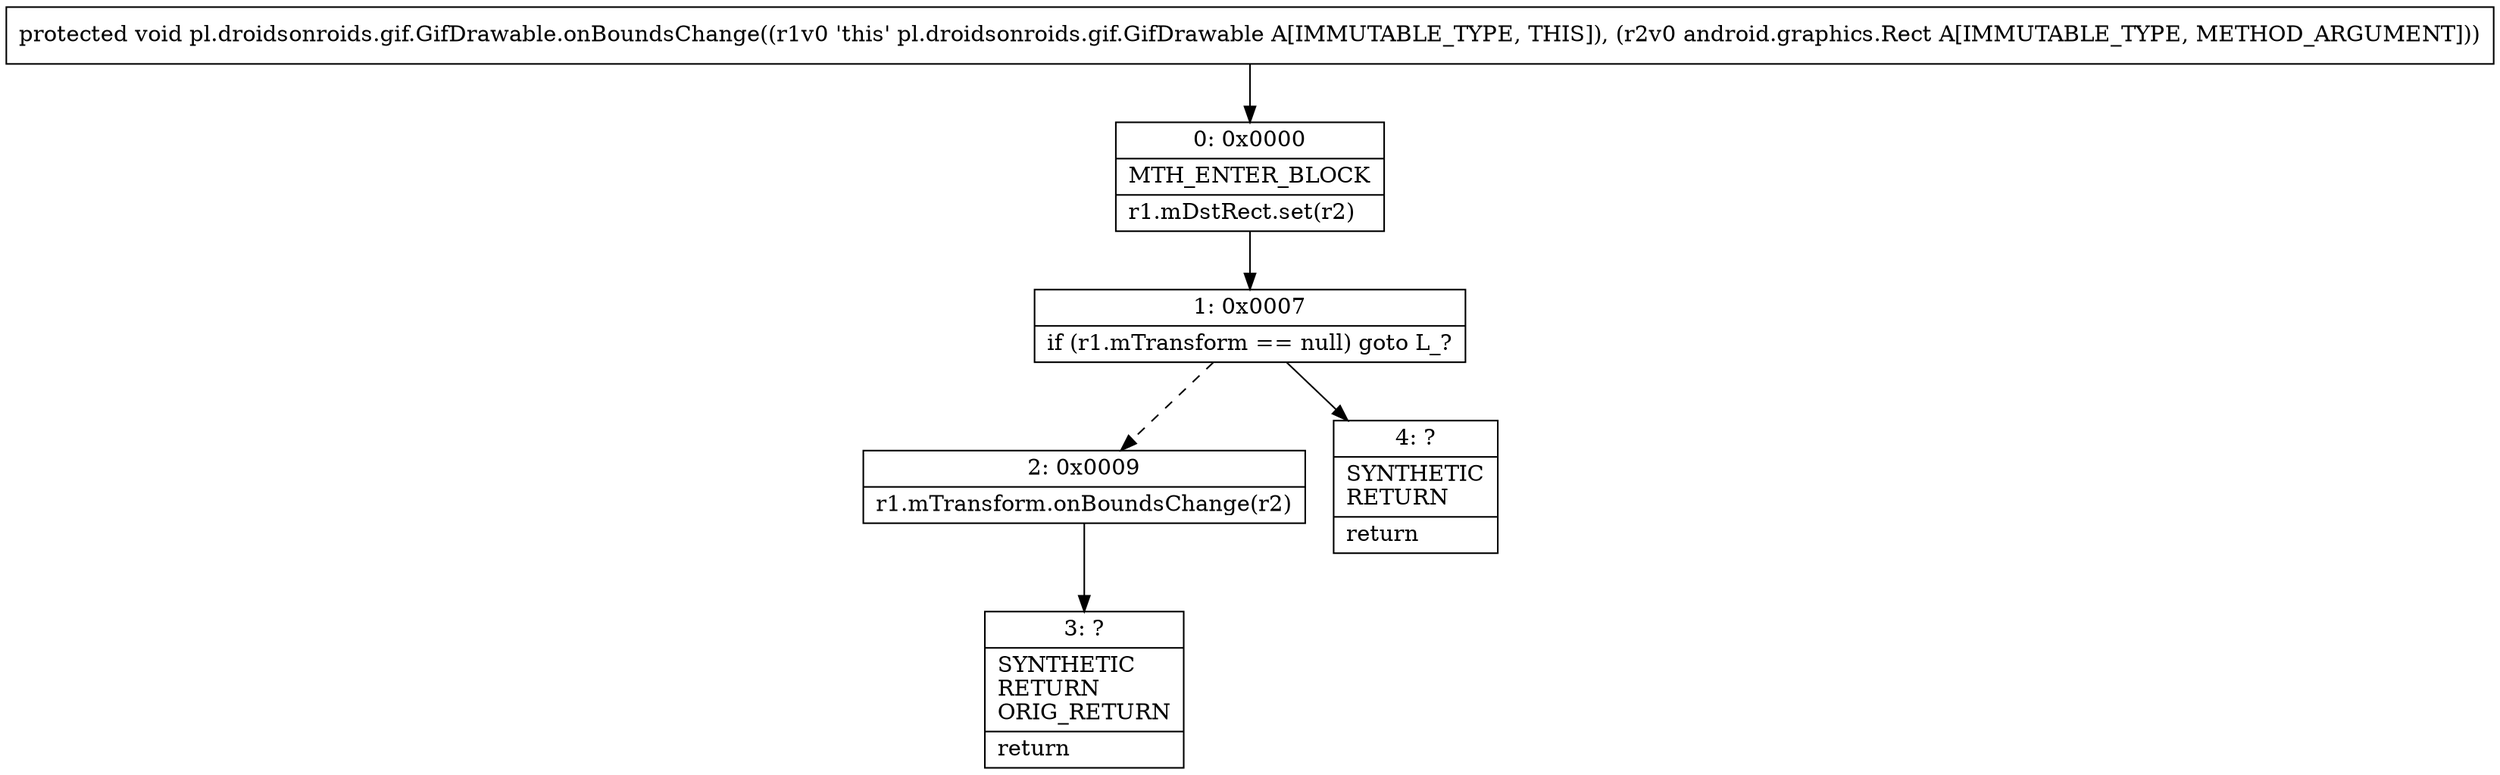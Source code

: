 digraph "CFG forpl.droidsonroids.gif.GifDrawable.onBoundsChange(Landroid\/graphics\/Rect;)V" {
Node_0 [shape=record,label="{0\:\ 0x0000|MTH_ENTER_BLOCK\l|r1.mDstRect.set(r2)\l}"];
Node_1 [shape=record,label="{1\:\ 0x0007|if (r1.mTransform == null) goto L_?\l}"];
Node_2 [shape=record,label="{2\:\ 0x0009|r1.mTransform.onBoundsChange(r2)\l}"];
Node_3 [shape=record,label="{3\:\ ?|SYNTHETIC\lRETURN\lORIG_RETURN\l|return\l}"];
Node_4 [shape=record,label="{4\:\ ?|SYNTHETIC\lRETURN\l|return\l}"];
MethodNode[shape=record,label="{protected void pl.droidsonroids.gif.GifDrawable.onBoundsChange((r1v0 'this' pl.droidsonroids.gif.GifDrawable A[IMMUTABLE_TYPE, THIS]), (r2v0 android.graphics.Rect A[IMMUTABLE_TYPE, METHOD_ARGUMENT])) }"];
MethodNode -> Node_0;
Node_0 -> Node_1;
Node_1 -> Node_2[style=dashed];
Node_1 -> Node_4;
Node_2 -> Node_3;
}

